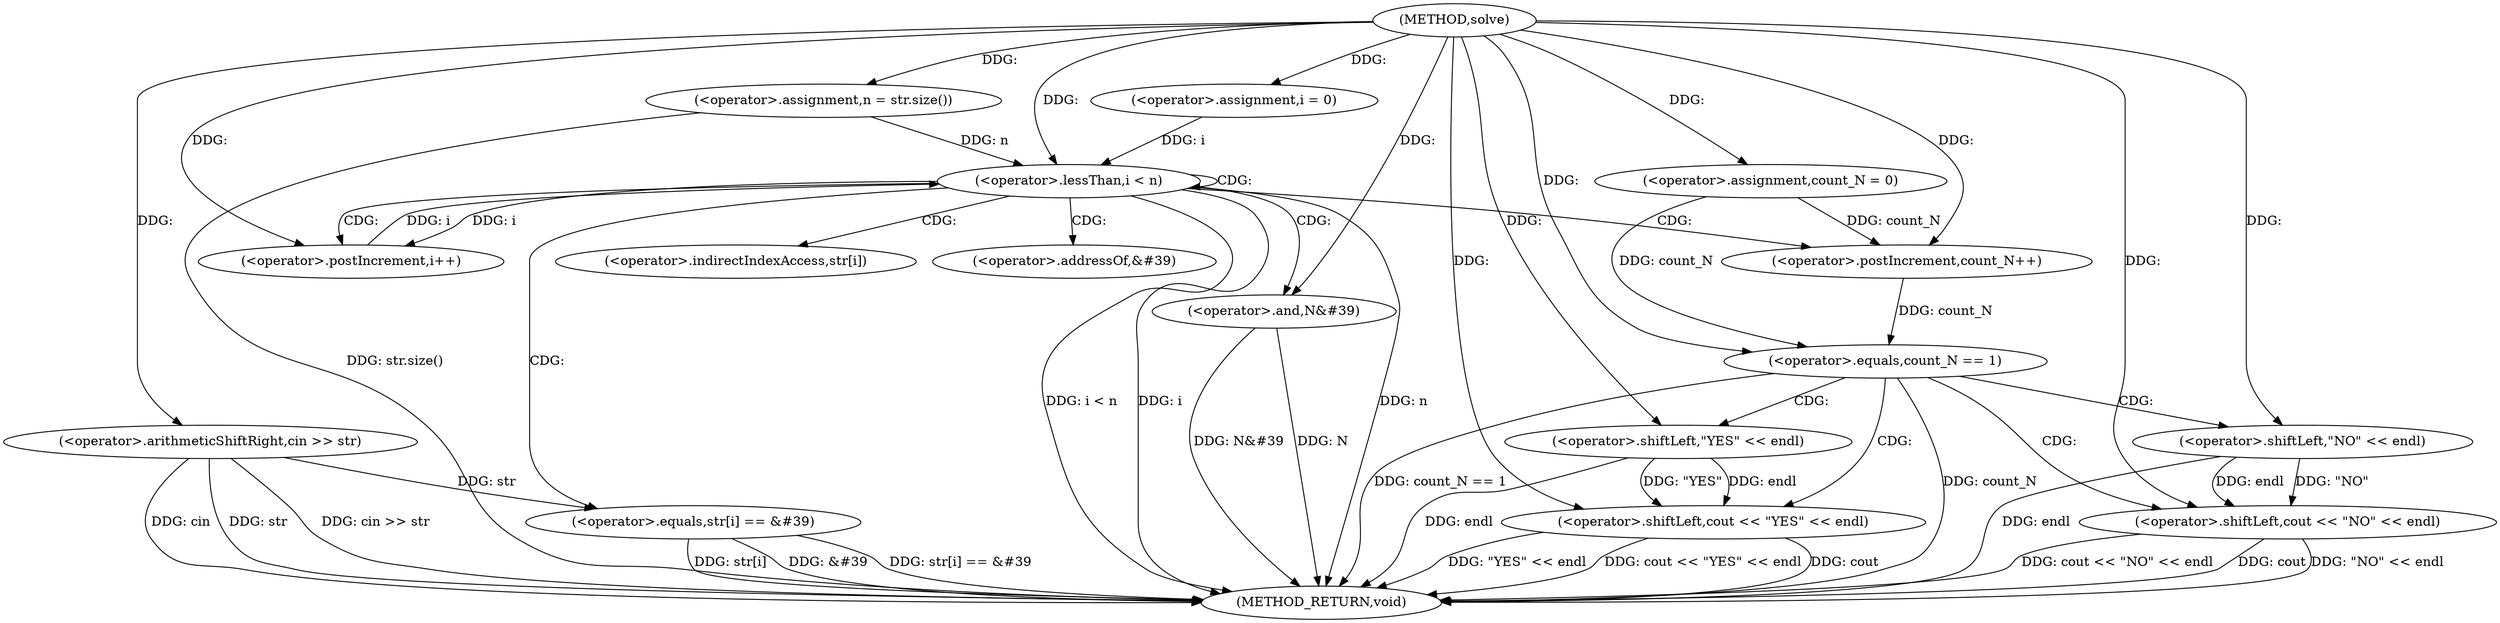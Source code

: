 digraph "solve" {  
"1000138" [label = "(METHOD,solve)" ]
"1000189" [label = "(METHOD_RETURN,void)" ]
"1000141" [label = "(<operator>.arithmeticShiftRight,cin >> str)" ]
"1000145" [label = "(<operator>.assignment,n = str.size())" ]
"1000149" [label = "(<operator>.assignment,count_N = 0)" ]
"1000154" [label = "(<operator>.assignment,i = 0)" ]
"1000157" [label = "(<operator>.lessThan,i < n)" ]
"1000160" [label = "(<operator>.postIncrement,i++)" ]
"1000175" [label = "(<operator>.equals,count_N == 1)" ]
"1000178" [label = "(<operator>.shiftLeft,cout << \"NO\" << endl)" ]
"1000163" [label = "(<operator>.equals,str[i] == &#39)" ]
"1000169" [label = "(<operator>.and,N&#39)" ]
"1000172" [label = "(<operator>.postIncrement,count_N++)" ]
"1000184" [label = "(<operator>.shiftLeft,cout << \"YES\" << endl)" ]
"1000180" [label = "(<operator>.shiftLeft,\"NO\" << endl)" ]
"1000186" [label = "(<operator>.shiftLeft,\"YES\" << endl)" ]
"1000164" [label = "(<operator>.indirectIndexAccess,str[i])" ]
"1000167" [label = "(<operator>.addressOf,&#39)" ]
  "1000141" -> "1000189"  [ label = "DDG: str"] 
  "1000141" -> "1000189"  [ label = "DDG: cin >> str"] 
  "1000145" -> "1000189"  [ label = "DDG: str.size()"] 
  "1000157" -> "1000189"  [ label = "DDG: i"] 
  "1000157" -> "1000189"  [ label = "DDG: n"] 
  "1000157" -> "1000189"  [ label = "DDG: i < n"] 
  "1000175" -> "1000189"  [ label = "DDG: count_N"] 
  "1000175" -> "1000189"  [ label = "DDG: count_N == 1"] 
  "1000184" -> "1000189"  [ label = "DDG: cout"] 
  "1000186" -> "1000189"  [ label = "DDG: endl"] 
  "1000184" -> "1000189"  [ label = "DDG: \"YES\" << endl"] 
  "1000184" -> "1000189"  [ label = "DDG: cout << \"YES\" << endl"] 
  "1000178" -> "1000189"  [ label = "DDG: cout"] 
  "1000180" -> "1000189"  [ label = "DDG: endl"] 
  "1000178" -> "1000189"  [ label = "DDG: \"NO\" << endl"] 
  "1000178" -> "1000189"  [ label = "DDG: cout << \"NO\" << endl"] 
  "1000163" -> "1000189"  [ label = "DDG: str[i]"] 
  "1000163" -> "1000189"  [ label = "DDG: &#39"] 
  "1000163" -> "1000189"  [ label = "DDG: str[i] == &#39"] 
  "1000169" -> "1000189"  [ label = "DDG: N&#39"] 
  "1000141" -> "1000189"  [ label = "DDG: cin"] 
  "1000169" -> "1000189"  [ label = "DDG: N"] 
  "1000138" -> "1000145"  [ label = "DDG: "] 
  "1000138" -> "1000149"  [ label = "DDG: "] 
  "1000138" -> "1000141"  [ label = "DDG: "] 
  "1000138" -> "1000154"  [ label = "DDG: "] 
  "1000154" -> "1000157"  [ label = "DDG: i"] 
  "1000160" -> "1000157"  [ label = "DDG: i"] 
  "1000138" -> "1000157"  [ label = "DDG: "] 
  "1000145" -> "1000157"  [ label = "DDG: n"] 
  "1000157" -> "1000160"  [ label = "DDG: i"] 
  "1000138" -> "1000160"  [ label = "DDG: "] 
  "1000149" -> "1000175"  [ label = "DDG: count_N"] 
  "1000172" -> "1000175"  [ label = "DDG: count_N"] 
  "1000138" -> "1000175"  [ label = "DDG: "] 
  "1000138" -> "1000178"  [ label = "DDG: "] 
  "1000180" -> "1000178"  [ label = "DDG: endl"] 
  "1000180" -> "1000178"  [ label = "DDG: \"NO\""] 
  "1000141" -> "1000163"  [ label = "DDG: str"] 
  "1000138" -> "1000169"  [ label = "DDG: "] 
  "1000149" -> "1000172"  [ label = "DDG: count_N"] 
  "1000138" -> "1000172"  [ label = "DDG: "] 
  "1000138" -> "1000180"  [ label = "DDG: "] 
  "1000138" -> "1000184"  [ label = "DDG: "] 
  "1000186" -> "1000184"  [ label = "DDG: endl"] 
  "1000186" -> "1000184"  [ label = "DDG: \"YES\""] 
  "1000138" -> "1000186"  [ label = "DDG: "] 
  "1000157" -> "1000163"  [ label = "CDG: "] 
  "1000157" -> "1000164"  [ label = "CDG: "] 
  "1000157" -> "1000167"  [ label = "CDG: "] 
  "1000157" -> "1000160"  [ label = "CDG: "] 
  "1000157" -> "1000157"  [ label = "CDG: "] 
  "1000157" -> "1000172"  [ label = "CDG: "] 
  "1000157" -> "1000169"  [ label = "CDG: "] 
  "1000175" -> "1000178"  [ label = "CDG: "] 
  "1000175" -> "1000186"  [ label = "CDG: "] 
  "1000175" -> "1000184"  [ label = "CDG: "] 
  "1000175" -> "1000180"  [ label = "CDG: "] 
}
